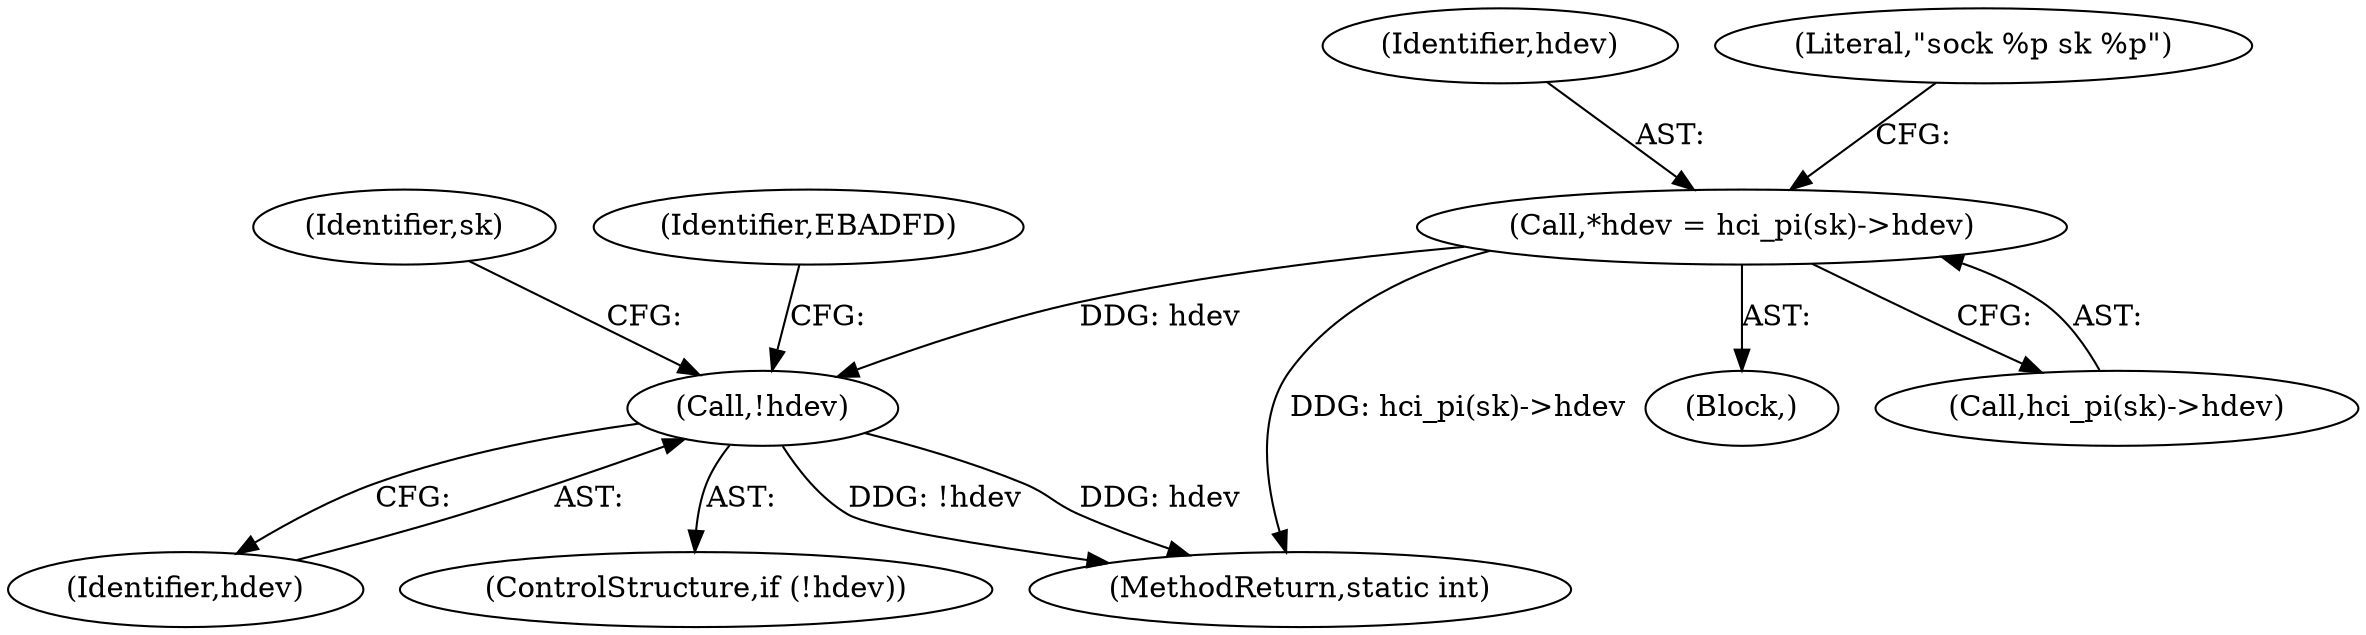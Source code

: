 digraph "0_linux_3f68ba07b1da811bf383b4b701b129bfcb2e4988@pointer" {
"1000119" [label="(Call,*hdev = hci_pi(sk)->hdev)"];
"1000130" [label="(Call,!hdev)"];
"1000136" [label="(Identifier,sk)"];
"1000120" [label="(Identifier,hdev)"];
"1000131" [label="(Identifier,hdev)"];
"1000130" [label="(Call,!hdev)"];
"1000129" [label="(ControlStructure,if (!hdev))"];
"1000134" [label="(Identifier,EBADFD)"];
"1000119" [label="(Call,*hdev = hci_pi(sk)->hdev)"];
"1000164" [label="(MethodReturn,static int)"];
"1000126" [label="(Literal,\"sock %p sk %p\")"];
"1000105" [label="(Block,)"];
"1000121" [label="(Call,hci_pi(sk)->hdev)"];
"1000119" -> "1000105"  [label="AST: "];
"1000119" -> "1000121"  [label="CFG: "];
"1000120" -> "1000119"  [label="AST: "];
"1000121" -> "1000119"  [label="AST: "];
"1000126" -> "1000119"  [label="CFG: "];
"1000119" -> "1000164"  [label="DDG: hci_pi(sk)->hdev"];
"1000119" -> "1000130"  [label="DDG: hdev"];
"1000130" -> "1000129"  [label="AST: "];
"1000130" -> "1000131"  [label="CFG: "];
"1000131" -> "1000130"  [label="AST: "];
"1000134" -> "1000130"  [label="CFG: "];
"1000136" -> "1000130"  [label="CFG: "];
"1000130" -> "1000164"  [label="DDG: !hdev"];
"1000130" -> "1000164"  [label="DDG: hdev"];
}
